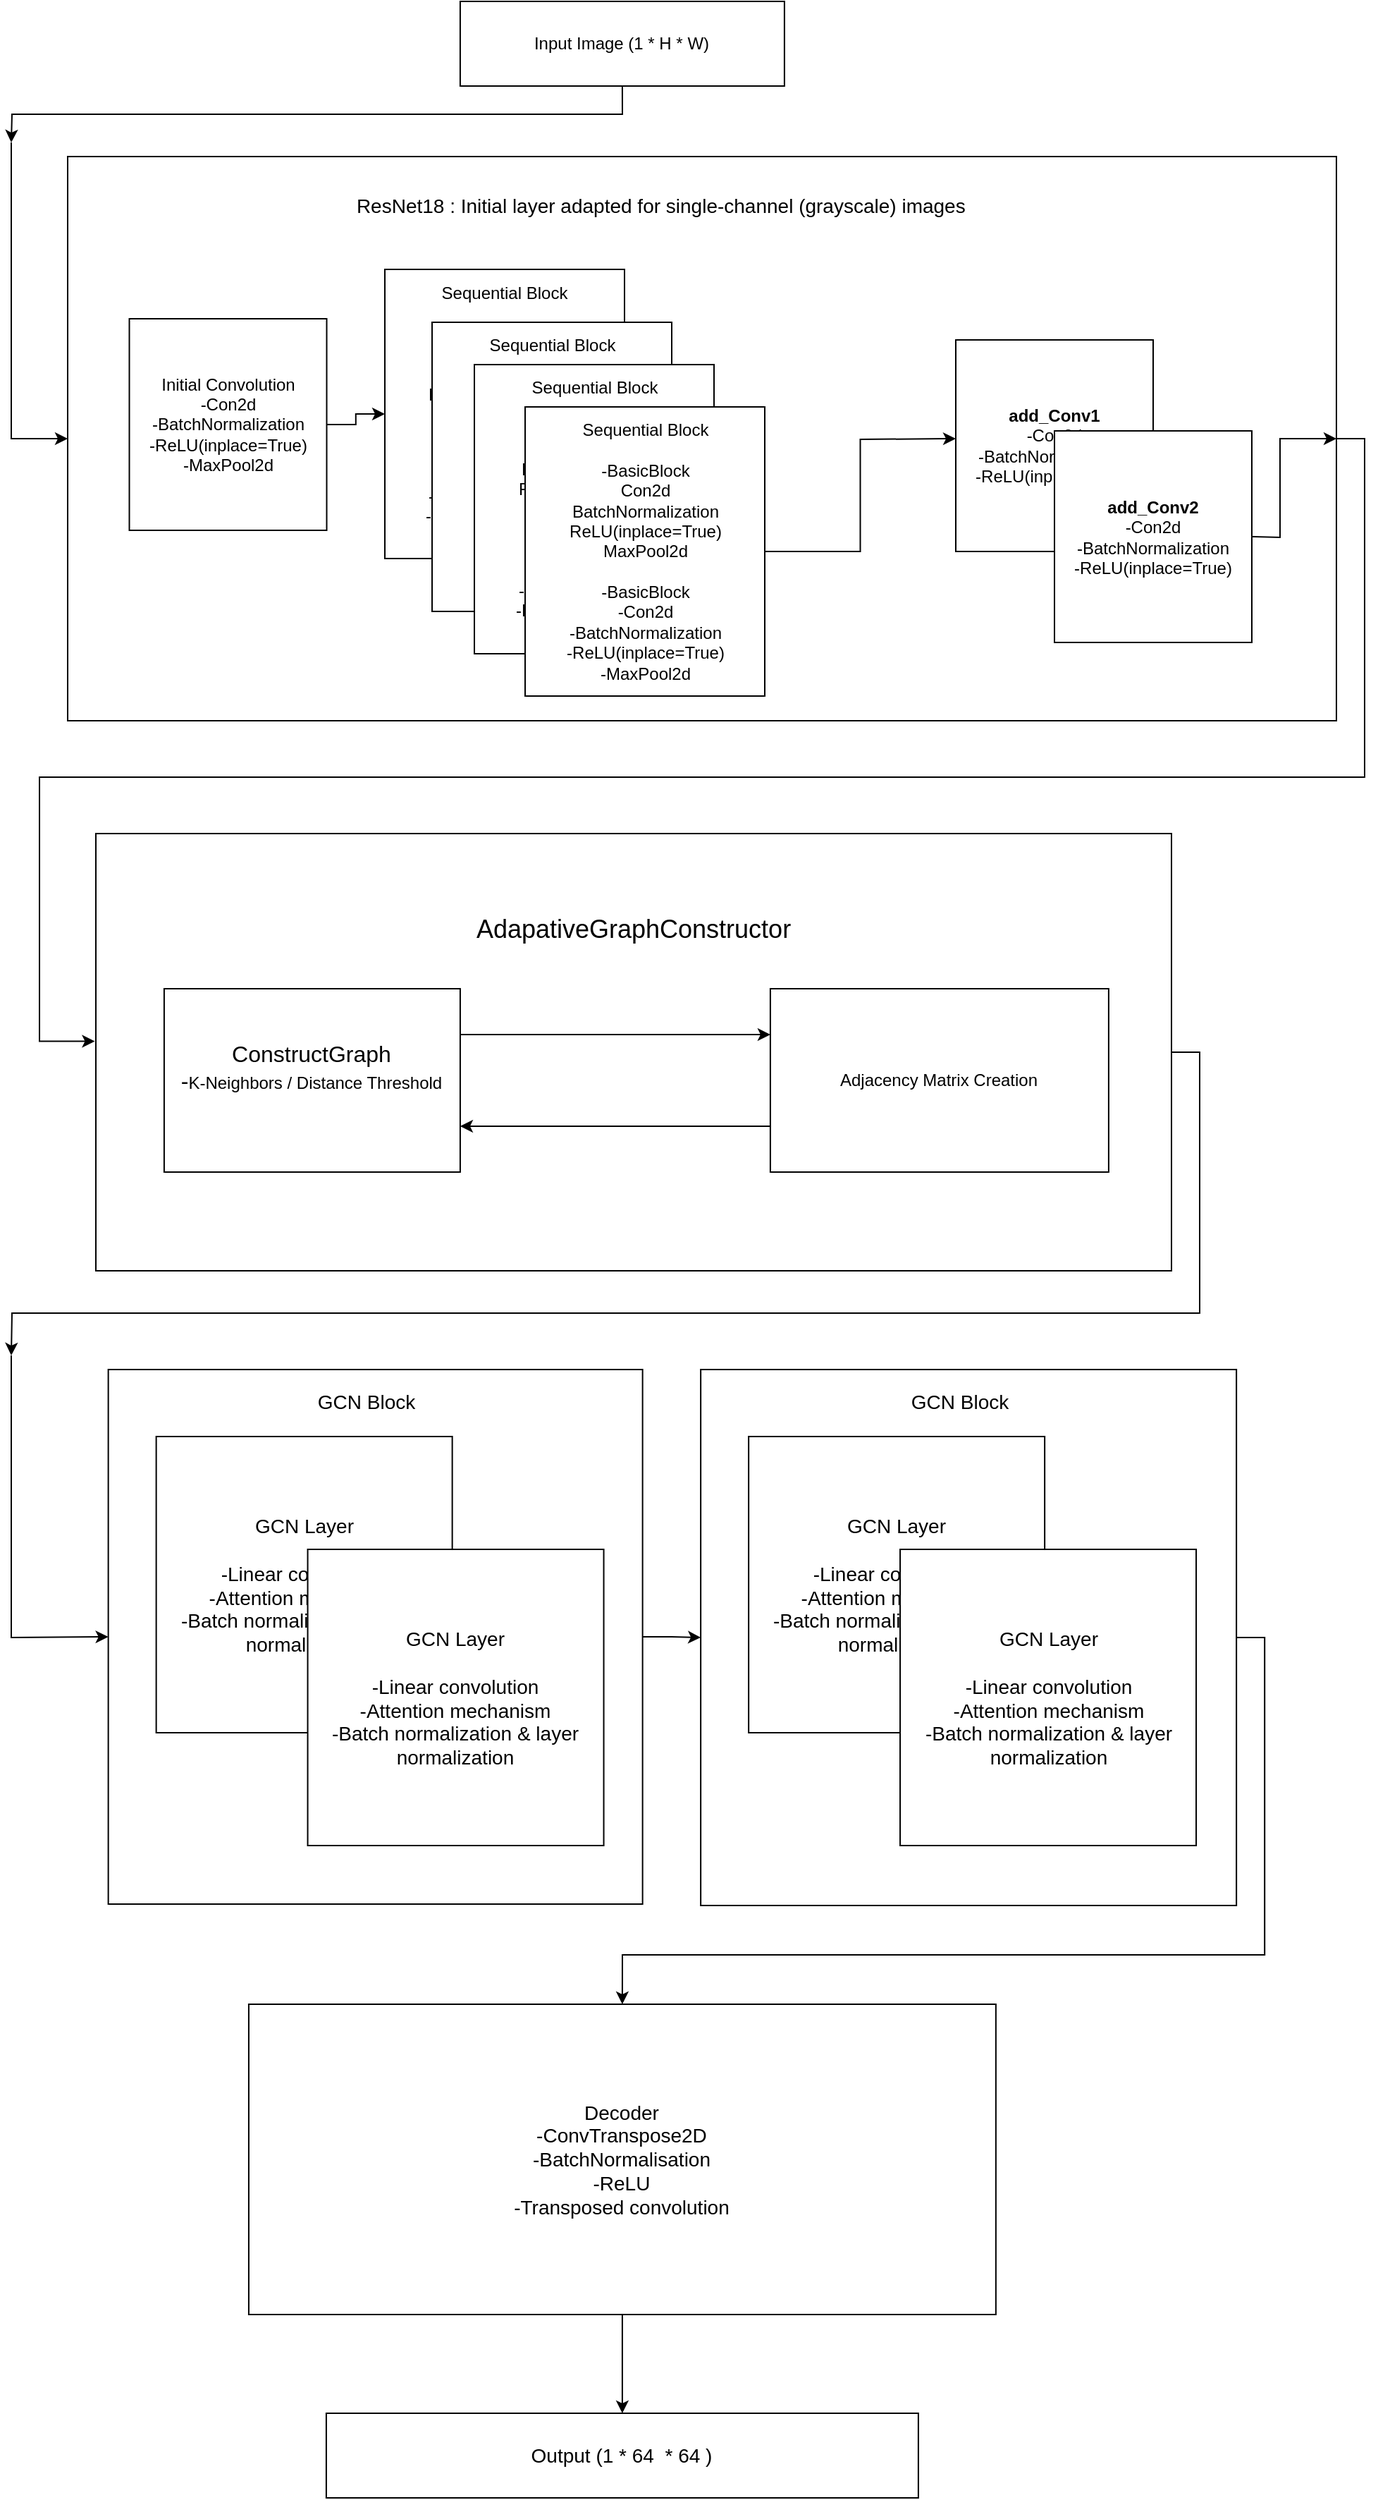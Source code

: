 <mxfile version="21.6.8" type="google">
  <diagram name="Page-1" id="l6XqrRnCrj9WIhRDfguX">
    <mxGraphModel grid="1" page="1" gridSize="10" guides="1" tooltips="1" connect="1" arrows="1" fold="1" pageScale="0.5" pageWidth="827" pageHeight="1169" math="0" shadow="0">
      <root>
        <mxCell id="0" />
        <mxCell id="1" style="" parent="0" />
        <mxCell id="UHRjQbmzQFVXhaWRTfUS-117" style="edgeStyle=orthogonalEdgeStyle;rounded=0;orthogonalLoop=1;jettySize=auto;html=1;exitX=0.5;exitY=1;exitDx=0;exitDy=0;" edge="1" parent="1" source="UHRjQbmzQFVXhaWRTfUS-1">
          <mxGeometry relative="1" as="geometry">
            <mxPoint x="50" y="110" as="targetPoint" />
          </mxGeometry>
        </mxCell>
        <mxCell id="UHRjQbmzQFVXhaWRTfUS-1" value="Input Image (1 * H * W)" style="rounded=0;whiteSpace=wrap;html=1;" vertex="1" parent="1">
          <mxGeometry x="368.45" y="10" width="230" height="60" as="geometry" />
        </mxCell>
        <mxCell id="UHRjQbmzQFVXhaWRTfUS-83" style="edgeStyle=orthogonalEdgeStyle;rounded=0;orthogonalLoop=1;jettySize=auto;html=1;exitX=1;exitY=0.5;exitDx=0;exitDy=0;entryX=-0.001;entryY=0.475;entryDx=0;entryDy=0;entryPerimeter=0;" edge="1" parent="1" source="UHRjQbmzQFVXhaWRTfUS-2" target="UHRjQbmzQFVXhaWRTfUS-74">
          <mxGeometry relative="1" as="geometry" />
        </mxCell>
        <mxCell id="UHRjQbmzQFVXhaWRTfUS-2" value="&lt;font style=&quot;font-size: 14px;&quot;&gt;&lt;hr&gt;&lt;/font&gt;" style="rounded=0;whiteSpace=wrap;html=1;" vertex="1" parent="1">
          <mxGeometry x="90" y="120" width="900" height="400" as="geometry" />
        </mxCell>
        <mxCell id="UHRjQbmzQFVXhaWRTfUS-111" style="edgeStyle=orthogonalEdgeStyle;rounded=0;orthogonalLoop=1;jettySize=auto;html=1;exitX=1;exitY=0.5;exitDx=0;exitDy=0;entryX=0;entryY=0.5;entryDx=0;entryDy=0;" edge="1" parent="1" source="UHRjQbmzQFVXhaWRTfUS-7" target="UHRjQbmzQFVXhaWRTfUS-10">
          <mxGeometry relative="1" as="geometry" />
        </mxCell>
        <mxCell id="UHRjQbmzQFVXhaWRTfUS-7" value="Initial Convolution&lt;br&gt;-Con2d&lt;br&gt;-BatchNormalization&lt;br&gt;-ReLU(inplace=True)&lt;br&gt;-MaxPool2d" style="rounded=0;whiteSpace=wrap;html=1;" vertex="1" parent="1">
          <mxGeometry x="133.75" y="235" width="140" height="150" as="geometry" />
        </mxCell>
        <mxCell id="UHRjQbmzQFVXhaWRTfUS-10" value="Sequential Block&lt;br&gt;&lt;br&gt;-BasicBlock&lt;br&gt;Con2d&lt;br style=&quot;border-color: var(--border-color);&quot;&gt;BatchNormalization&lt;br style=&quot;border-color: var(--border-color);&quot;&gt;ReLU(inplace=True)&lt;br style=&quot;border-color: var(--border-color);&quot;&gt;MaxPool2d&lt;br&gt;&lt;br&gt;-BasicBlock&lt;br&gt;-Con2d&lt;br style=&quot;border-color: var(--border-color);&quot;&gt;-BatchNormalization&lt;br style=&quot;border-color: var(--border-color);&quot;&gt;-ReLU(inplace=True)&lt;br style=&quot;border-color: var(--border-color);&quot;&gt;-MaxPool2d" style="rounded=0;whiteSpace=wrap;html=1;" vertex="1" parent="1">
          <mxGeometry x="315" y="200" width="170" height="205" as="geometry" />
        </mxCell>
        <mxCell id="UHRjQbmzQFVXhaWRTfUS-24" value="Sequential Block&lt;br&gt;&lt;br&gt;-BasicBlock&lt;br&gt;Con2d&lt;br style=&quot;border-color: var(--border-color);&quot;&gt;BatchNormalization&lt;br style=&quot;border-color: var(--border-color);&quot;&gt;ReLU(inplace=True)&lt;br style=&quot;border-color: var(--border-color);&quot;&gt;MaxPool2d&lt;br&gt;&lt;br&gt;-BasicBlock&lt;br&gt;-Con2d&lt;br style=&quot;border-color: var(--border-color);&quot;&gt;-BatchNormalization&lt;br style=&quot;border-color: var(--border-color);&quot;&gt;-ReLU(inplace=True)&lt;br style=&quot;border-color: var(--border-color);&quot;&gt;-MaxPool2d" style="rounded=0;whiteSpace=wrap;html=1;" vertex="1" parent="1">
          <mxGeometry x="348.5" y="237.5" width="170" height="205" as="geometry" />
        </mxCell>
        <mxCell id="UHRjQbmzQFVXhaWRTfUS-25" value="Sequential Block&lt;br&gt;&lt;br&gt;-BasicBlock&lt;br&gt;Con2d&lt;br style=&quot;border-color: var(--border-color);&quot;&gt;BatchNormalization&lt;br style=&quot;border-color: var(--border-color);&quot;&gt;ReLU(inplace=True)&lt;br style=&quot;border-color: var(--border-color);&quot;&gt;MaxPool2d&lt;br&gt;&lt;br&gt;-BasicBlock&lt;br&gt;-Con2d&lt;br style=&quot;border-color: var(--border-color);&quot;&gt;-BatchNormalization&lt;br style=&quot;border-color: var(--border-color);&quot;&gt;-ReLU(inplace=True)&lt;br style=&quot;border-color: var(--border-color);&quot;&gt;-MaxPool2d" style="rounded=0;whiteSpace=wrap;html=1;" vertex="1" parent="1">
          <mxGeometry x="378.5" y="267.5" width="170" height="205" as="geometry" />
        </mxCell>
        <mxCell id="h1DDuNAEDvPaWvPN2RQF-3" style="edgeStyle=orthogonalEdgeStyle;rounded=0;orthogonalLoop=1;jettySize=auto;html=1;exitX=1;exitY=0.5;exitDx=0;exitDy=0;" edge="1" parent="1" source="UHRjQbmzQFVXhaWRTfUS-26">
          <mxGeometry relative="1" as="geometry">
            <mxPoint x="720" y="320" as="targetPoint" />
          </mxGeometry>
        </mxCell>
        <mxCell id="UHRjQbmzQFVXhaWRTfUS-26" value="Sequential Block&lt;br&gt;&lt;br&gt;-BasicBlock&lt;br&gt;Con2d&lt;br style=&quot;border-color: var(--border-color);&quot;&gt;BatchNormalization&lt;br style=&quot;border-color: var(--border-color);&quot;&gt;ReLU(inplace=True)&lt;br style=&quot;border-color: var(--border-color);&quot;&gt;MaxPool2d&lt;br&gt;&lt;br&gt;-BasicBlock&lt;br&gt;-Con2d&lt;br style=&quot;border-color: var(--border-color);&quot;&gt;-BatchNormalization&lt;br style=&quot;border-color: var(--border-color);&quot;&gt;-ReLU(inplace=True)&lt;br style=&quot;border-color: var(--border-color);&quot;&gt;-MaxPool2d" style="rounded=0;whiteSpace=wrap;html=1;" vertex="1" parent="1">
          <mxGeometry x="414.5" y="297.5" width="170" height="205" as="geometry" />
        </mxCell>
        <mxCell id="UHRjQbmzQFVXhaWRTfUS-120" style="edgeStyle=orthogonalEdgeStyle;rounded=0;orthogonalLoop=1;jettySize=auto;html=1;exitX=1;exitY=0.5;exitDx=0;exitDy=0;" edge="1" parent="1" source="UHRjQbmzQFVXhaWRTfUS-74">
          <mxGeometry relative="1" as="geometry">
            <mxPoint x="50" y="970" as="targetPoint" />
          </mxGeometry>
        </mxCell>
        <mxCell id="UHRjQbmzQFVXhaWRTfUS-74" value="&lt;font style=&quot;font-size: 18px;&quot;&gt;AdapativeGraphConstructor&lt;br&gt;&lt;br&gt;&lt;br&gt;&lt;br&gt;&lt;br&gt;&lt;br&gt;&lt;br&gt;&lt;br&gt;&lt;br&gt;&lt;/font&gt;" style="rounded=0;whiteSpace=wrap;html=1;" vertex="1" parent="1">
          <mxGeometry x="110.0" y="600" width="763" height="310" as="geometry" />
        </mxCell>
        <mxCell id="UHRjQbmzQFVXhaWRTfUS-78" style="edgeStyle=orthogonalEdgeStyle;rounded=0;orthogonalLoop=1;jettySize=auto;html=1;exitX=1;exitY=0.25;exitDx=0;exitDy=0;entryX=0;entryY=0.25;entryDx=0;entryDy=0;" edge="1" parent="1" source="UHRjQbmzQFVXhaWRTfUS-75" target="UHRjQbmzQFVXhaWRTfUS-76">
          <mxGeometry relative="1" as="geometry" />
        </mxCell>
        <mxCell id="UHRjQbmzQFVXhaWRTfUS-75" value="&lt;font size=&quot;3&quot;&gt;ConstructGraph&lt;br&gt;-&lt;/font&gt;K-Neighbors / Distance Threshold&lt;font size=&quot;3&quot;&gt;&lt;br&gt;&amp;nbsp;&lt;br&gt;&lt;/font&gt;" style="rounded=0;whiteSpace=wrap;html=1;" vertex="1" parent="1">
          <mxGeometry x="158.45" y="710" width="210" height="130" as="geometry" />
        </mxCell>
        <mxCell id="UHRjQbmzQFVXhaWRTfUS-79" style="edgeStyle=orthogonalEdgeStyle;rounded=0;orthogonalLoop=1;jettySize=auto;html=1;exitX=0;exitY=0.75;exitDx=0;exitDy=0;entryX=1;entryY=0.75;entryDx=0;entryDy=0;" edge="1" parent="1" source="UHRjQbmzQFVXhaWRTfUS-76" target="UHRjQbmzQFVXhaWRTfUS-75">
          <mxGeometry relative="1" as="geometry" />
        </mxCell>
        <mxCell id="UHRjQbmzQFVXhaWRTfUS-76" value="Adjacency Matrix Creation" style="rounded=0;whiteSpace=wrap;html=1;" vertex="1" parent="1">
          <mxGeometry x="588.45" y="710" width="240" height="130" as="geometry" />
        </mxCell>
        <mxCell id="8CY3cGoImlpSN5AA5S7m-20" style="edgeStyle=orthogonalEdgeStyle;rounded=0;orthogonalLoop=1;jettySize=auto;html=1;exitX=0.5;exitY=1;exitDx=0;exitDy=0;entryX=0.5;entryY=0;entryDx=0;entryDy=0;" edge="1" parent="1" source="UHRjQbmzQFVXhaWRTfUS-102" target="UHRjQbmzQFVXhaWRTfUS-108">
          <mxGeometry relative="1" as="geometry" />
        </mxCell>
        <mxCell id="UHRjQbmzQFVXhaWRTfUS-102" value="&lt;font style=&quot;font-size: 14px;&quot;&gt;Decoder&lt;br&gt;-ConvTranspose2D&lt;br&gt;-BatchNormalisation&lt;br&gt;-ReLU&lt;br&gt;-Transposed convolution&lt;br&gt;&lt;/font&gt;" style="rounded=0;whiteSpace=wrap;html=1;" vertex="1" parent="1">
          <mxGeometry x="218.46" y="1430" width="529.98" height="220" as="geometry" />
        </mxCell>
        <mxCell id="UHRjQbmzQFVXhaWRTfUS-108" value="&lt;font style=&quot;font-size: 14px;&quot;&gt;Output (1 * 64&amp;nbsp; * 64 )&lt;/font&gt;" style="rounded=0;whiteSpace=wrap;html=1;" vertex="1" parent="1">
          <mxGeometry x="273.45" y="1720" width="420" height="60" as="geometry" />
        </mxCell>
        <mxCell id="UHRjQbmzQFVXhaWRTfUS-112" value="&lt;font style=&quot;font-size: 14px;&quot;&gt;&amp;nbsp; &amp;nbsp; &amp;nbsp; &amp;nbsp; &amp;nbsp; &amp;nbsp; &amp;nbsp; &amp;nbsp; &amp;nbsp; &amp;nbsp; ResNet18 : Initial layer adapted for single-channel (grayscale) images&lt;br&gt;&lt;/font&gt;" style="text;html=1;strokeColor=none;fillColor=none;align=center;verticalAlign=middle;whiteSpace=wrap;rounded=0;" vertex="1" parent="1">
          <mxGeometry x="207" y="140" width="530" height="30" as="geometry" />
        </mxCell>
        <mxCell id="UHRjQbmzQFVXhaWRTfUS-118" value="" style="endArrow=classic;html=1;rounded=0;entryX=0;entryY=0.5;entryDx=0;entryDy=0;" edge="1" parent="1" target="UHRjQbmzQFVXhaWRTfUS-2">
          <mxGeometry width="50" height="50" relative="1" as="geometry">
            <mxPoint x="50" y="110" as="sourcePoint" />
            <mxPoint x="60" y="270" as="targetPoint" />
            <Array as="points">
              <mxPoint x="50" y="320" />
            </Array>
          </mxGeometry>
        </mxCell>
        <mxCell id="8CY3cGoImlpSN5AA5S7m-3" value="&lt;b&gt;add_Conv1&lt;/b&gt;&lt;br&gt;-Con2d&lt;br&gt;-BatchNormalization&lt;br&gt;-ReLU(inplace=True)" style="rounded=0;whiteSpace=wrap;html=1;" vertex="1" parent="1">
          <mxGeometry x="720" y="250" width="140" height="150" as="geometry" />
        </mxCell>
        <mxCell id="8CY3cGoImlpSN5AA5S7m-4" value="&lt;b&gt;add_Conv2&lt;/b&gt;&lt;br&gt;-Con2d&lt;br&gt;-BatchNormalization&lt;br&gt;-ReLU(inplace=True)" style="rounded=0;whiteSpace=wrap;html=1;" vertex="1" parent="1">
          <mxGeometry x="790" y="314.5" width="140" height="150" as="geometry" />
        </mxCell>
        <mxCell id="8CY3cGoImlpSN5AA5S7m-6" value="" style="endArrow=classic;html=1;rounded=0;exitX=1;exitY=0.5;exitDx=0;exitDy=0;entryX=1;entryY=0.5;entryDx=0;entryDy=0;" edge="1" parent="1" source="8CY3cGoImlpSN5AA5S7m-4" target="UHRjQbmzQFVXhaWRTfUS-2">
          <mxGeometry width="50" height="50" relative="1" as="geometry">
            <mxPoint x="740" y="460" as="sourcePoint" />
            <mxPoint x="790" y="410" as="targetPoint" />
            <Array as="points">
              <mxPoint x="950" y="390" />
              <mxPoint x="950" y="320" />
            </Array>
          </mxGeometry>
        </mxCell>
        <mxCell id="8CY3cGoImlpSN5AA5S7m-17" style="edgeStyle=orthogonalEdgeStyle;rounded=0;orthogonalLoop=1;jettySize=auto;html=1;exitX=1;exitY=0.5;exitDx=0;exitDy=0;entryX=0;entryY=0.5;entryDx=0;entryDy=0;" edge="1" parent="1" source="8CY3cGoImlpSN5AA5S7m-7" target="8CY3cGoImlpSN5AA5S7m-11">
          <mxGeometry relative="1" as="geometry" />
        </mxCell>
        <mxCell id="8CY3cGoImlpSN5AA5S7m-7" value="" style="whiteSpace=wrap;html=1;aspect=fixed;" vertex="1" parent="1">
          <mxGeometry x="118.82" y="980" width="379" height="379" as="geometry" />
        </mxCell>
        <mxCell id="8CY3cGoImlpSN5AA5S7m-8" value="&lt;font style=&quot;font-size: 14px;&quot;&gt;GCN Block&lt;/font&gt;" style="text;html=1;strokeColor=none;fillColor=none;align=center;verticalAlign=middle;whiteSpace=wrap;rounded=0;" vertex="1" parent="1">
          <mxGeometry x="197.27" y="987.5" width="210" height="30" as="geometry" />
        </mxCell>
        <mxCell id="8CY3cGoImlpSN5AA5S7m-9" value="&lt;font style=&quot;font-size: 14px;&quot;&gt;GCN Layer&lt;br style=&quot;border-color: var(--border-color);&quot;&gt;&lt;br style=&quot;border-color: var(--border-color);&quot;&gt;-Linear convolution&lt;br style=&quot;border-color: var(--border-color);&quot;&gt;-Attention mechanism&lt;br style=&quot;border-color: var(--border-color);&quot;&gt;-Batch normalization &amp;amp; layer normalization&lt;/font&gt;" style="whiteSpace=wrap;html=1;aspect=fixed;" vertex="1" parent="1">
          <mxGeometry x="152.82" y="1027.5" width="210" height="210" as="geometry" />
        </mxCell>
        <mxCell id="8CY3cGoImlpSN5AA5S7m-10" value="&lt;font style=&quot;font-size: 14px;&quot;&gt;GCN Layer&lt;br style=&quot;border-color: var(--border-color);&quot;&gt;&lt;br style=&quot;border-color: var(--border-color);&quot;&gt;-Linear convolution&lt;br style=&quot;border-color: var(--border-color);&quot;&gt;-Attention mechanism&lt;br style=&quot;border-color: var(--border-color);&quot;&gt;-Batch normalization &amp;amp; layer normalization&lt;/font&gt;" style="whiteSpace=wrap;html=1;aspect=fixed;" vertex="1" parent="1">
          <mxGeometry x="260.27" y="1107.5" width="210" height="210" as="geometry" />
        </mxCell>
        <mxCell id="8CY3cGoImlpSN5AA5S7m-19" style="edgeStyle=orthogonalEdgeStyle;rounded=0;orthogonalLoop=1;jettySize=auto;html=1;exitX=1;exitY=0.5;exitDx=0;exitDy=0;entryX=0.5;entryY=0;entryDx=0;entryDy=0;" edge="1" parent="1" source="8CY3cGoImlpSN5AA5S7m-11" target="UHRjQbmzQFVXhaWRTfUS-102">
          <mxGeometry relative="1" as="geometry" />
        </mxCell>
        <mxCell id="8CY3cGoImlpSN5AA5S7m-11" value="" style="whiteSpace=wrap;html=1;aspect=fixed;" vertex="1" parent="1">
          <mxGeometry x="539.07" y="980" width="380" height="380" as="geometry" />
        </mxCell>
        <mxCell id="8CY3cGoImlpSN5AA5S7m-12" value="&lt;font style=&quot;font-size: 14px;&quot;&gt;GCN Block&lt;/font&gt;" style="text;html=1;strokeColor=none;fillColor=none;align=center;verticalAlign=middle;whiteSpace=wrap;rounded=0;" vertex="1" parent="1">
          <mxGeometry x="617.52" y="987.5" width="210" height="30" as="geometry" />
        </mxCell>
        <mxCell id="8CY3cGoImlpSN5AA5S7m-13" value="&lt;font style=&quot;font-size: 14px;&quot;&gt;GCN Layer&lt;br style=&quot;border-color: var(--border-color);&quot;&gt;&lt;br style=&quot;border-color: var(--border-color);&quot;&gt;-Linear convolution&lt;br style=&quot;border-color: var(--border-color);&quot;&gt;-Attention mechanism&lt;br style=&quot;border-color: var(--border-color);&quot;&gt;-Batch normalization &amp;amp; layer normalization&lt;/font&gt;" style="whiteSpace=wrap;html=1;aspect=fixed;" vertex="1" parent="1">
          <mxGeometry x="573.07" y="1027.5" width="210" height="210" as="geometry" />
        </mxCell>
        <mxCell id="8CY3cGoImlpSN5AA5S7m-14" value="&lt;font style=&quot;font-size: 14px;&quot;&gt;GCN Layer&lt;br style=&quot;border-color: var(--border-color);&quot;&gt;&lt;br style=&quot;border-color: var(--border-color);&quot;&gt;-Linear convolution&lt;br style=&quot;border-color: var(--border-color);&quot;&gt;-Attention mechanism&lt;br style=&quot;border-color: var(--border-color);&quot;&gt;-Batch normalization &amp;amp; layer normalization&lt;/font&gt;" style="whiteSpace=wrap;html=1;aspect=fixed;" vertex="1" parent="1">
          <mxGeometry x="680.52" y="1107.5" width="210" height="210" as="geometry" />
        </mxCell>
        <mxCell id="8CY3cGoImlpSN5AA5S7m-21" value="" style="endArrow=classic;html=1;rounded=0;entryX=0;entryY=0.5;entryDx=0;entryDy=0;" edge="1" parent="1" target="8CY3cGoImlpSN5AA5S7m-7">
          <mxGeometry width="50" height="50" relative="1" as="geometry">
            <mxPoint x="50" y="970" as="sourcePoint" />
            <mxPoint x="80" y="1150" as="targetPoint" />
            <Array as="points">
              <mxPoint x="50" y="1170" />
            </Array>
          </mxGeometry>
        </mxCell>
      </root>
    </mxGraphModel>
  </diagram>
</mxfile>
